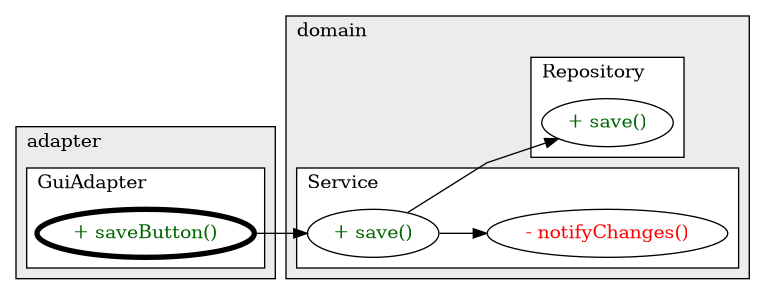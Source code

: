 @startuml

/' diagram meta data start
config=CallConfiguration;
{
  "rootMethod": "examples.call.adapter.GuiAdapter#saveButton()",
  "projectClassification": {
    "searchMode": "OpenProject", // OpenProject, AllProjects
    "includedProjects": "examples.call",
    "pathEndKeywords": "*.impl",
    "isClientPath": "",
    "isClientName": "",
    "isTestPath": "",
    "isTestName": "",
    "isMappingPath": "",
    "isMappingName": "",
    "isDataAccessPath": "",
    "isDataAccessName": "",
    "isDataStructurePath": "",
    "isDataStructureName": "",
    "isInterfaceStructuresPath": "",
    "isInterfaceStructuresName": "",
    "isEntryPointPath": "",
    "isEntryPointName": "",
    "treatFinalFieldsAsMandatory": false
  },
  "graphRestriction": {
    "classPackageExcludeFilter": "",
    "classPackageIncludeFilter": "",
    "classNameExcludeFilter": "",
    "classNameIncludeFilter": "",
    "methodNameExcludeFilter": "",
    "methodNameIncludeFilter": "",
    "removeByInheritance": "", // inheritance/annotation based filtering is done in a second step
    "removeByAnnotation": "",
    "removeByClassPackage": "", // cleanup the graph after inheritance/annotation based filtering is done
    "removeByClassName": "",
    "cutMappings": false,
    "cutEnum": true,
    "cutTests": false,
    "cutClient": true,
    "cutDataAccess": true,
    "cutInterfaceStructures": true,
    "cutDataStructures": true,
    "cutGetterAndSetter": true,
    "cutConstructors": true
  },
  "graphTraversal": {
    "forwardDepth": 3,
    "backwardDepth": 3,
    "classPackageExcludeFilter": "",
    "classPackageIncludeFilter": "",
    "classNameExcludeFilter": "",
    "classNameIncludeFilter": "",
    "methodNameExcludeFilter": "",
    "methodNameIncludeFilter": "",
    "hideMappings": false,
    "hideDataStructures": false,
    "hidePrivateMethods": false,
    "hideInterfaceCalls": true, // indirection: implementation -> interface (is hidden) -> implementation
    "onlyShowApplicationEntryPoints": false, // root node is included
    "useMethodCallsForStructureDiagram": "ForwardOnly" // ForwardOnly, BothDirections, No
  },
  "details": {
    "aggregation": "GroupByClass", // ByClass, GroupByClass, None
    "showMethodParametersTypes": false,
    "showMethodParametersNames": false,
    "showMethodReturnType": false,
    "showPackageLevels": 2,
    "showCallOrder": false,
    "edgeMode": "MethodsOnly", // TypesOnly, MethodsOnly, TypesAndMethods, MethodsAndDirectTypeUsage
    "showDetailedClassStructure": false
  },
  "rootClass": "examples.call.adapter.GuiAdapter",
  "extensionCallbackMethod": null // qualified.class.name#methodName - signature: public static String method(String)
}
diagram meta data end '/



digraph g {
    rankdir="LR"
    splines=polyline
    

'nodes 
subgraph cluster_1150508209 { 
   	label=adapter
	labeljust=l
	fillcolor="#ececec"
	style=filled
   
   subgraph cluster_1708413794 { 
   	label=GuiAdapter
	labeljust=l
	fillcolor=white
	style=filled
   
   GuiAdapter879624892XXXsaveButton0[
	label="+ saveButton()"
	style=filled
	fillcolor=white
	tooltip="GuiAdapter

null"
	penwidth=4
	fontcolor=darkgreen
];
} 
} 

subgraph cluster_1326197564 { 
   	label=domain
	labeljust=l
	fillcolor="#ececec"
	style=filled
   
   subgraph cluster_510937130 { 
   	label=Service
	labeljust=l
	fillcolor=white
	style=filled
   
   Service1871648721XXXnotifyChanges0[
	label="- notifyChanges()"
	style=filled
	fillcolor=white
	tooltip="Service

null"
	fontcolor=red
];

Service1871648721XXXsave0[
	label="+ save()"
	style=filled
	fillcolor=white
	tooltip="Service

null"
	fontcolor=darkgreen
];
} 

subgraph cluster_583251319 { 
   	label=Repository
	labeljust=l
	fillcolor=white
	style=filled
   
   Repository1871648721XXXsave0[
	label="+ save()"
	style=filled
	fillcolor=white
	tooltip="Repository

null"
	fontcolor=darkgreen
];
} 
} 

'edges    
GuiAdapter879624892XXXsaveButton0 -> Service1871648721XXXsave0;
Service1871648721XXXsave0 -> Repository1871648721XXXsave0;
Service1871648721XXXsave0 -> Service1871648721XXXnotifyChanges0;
    
}
@enduml
